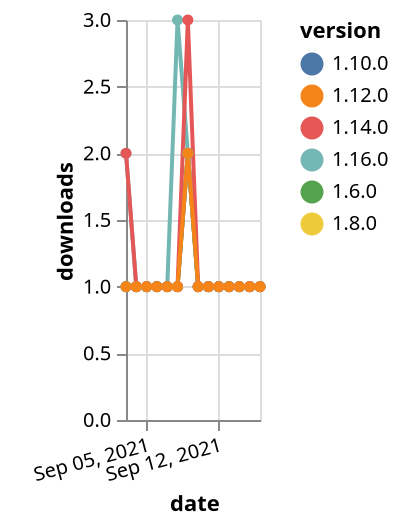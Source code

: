 {"$schema": "https://vega.github.io/schema/vega-lite/v5.json", "description": "A simple bar chart with embedded data.", "data": {"values": [{"date": "2021-09-03", "total": 235, "delta": 1, "version": "1.6.0"}, {"date": "2021-09-04", "total": 236, "delta": 1, "version": "1.6.0"}, {"date": "2021-09-05", "total": 237, "delta": 1, "version": "1.6.0"}, {"date": "2021-09-06", "total": 238, "delta": 1, "version": "1.6.0"}, {"date": "2021-09-07", "total": 239, "delta": 1, "version": "1.6.0"}, {"date": "2021-09-08", "total": 240, "delta": 1, "version": "1.6.0"}, {"date": "2021-09-09", "total": 242, "delta": 2, "version": "1.6.0"}, {"date": "2021-09-10", "total": 243, "delta": 1, "version": "1.6.0"}, {"date": "2021-09-11", "total": 244, "delta": 1, "version": "1.6.0"}, {"date": "2021-09-12", "total": 245, "delta": 1, "version": "1.6.0"}, {"date": "2021-09-13", "total": 246, "delta": 1, "version": "1.6.0"}, {"date": "2021-09-14", "total": 247, "delta": 1, "version": "1.6.0"}, {"date": "2021-09-15", "total": 248, "delta": 1, "version": "1.6.0"}, {"date": "2021-09-16", "total": 249, "delta": 1, "version": "1.6.0"}, {"date": "2021-09-03", "total": 198, "delta": 1, "version": "1.8.0"}, {"date": "2021-09-04", "total": 199, "delta": 1, "version": "1.8.0"}, {"date": "2021-09-05", "total": 200, "delta": 1, "version": "1.8.0"}, {"date": "2021-09-06", "total": 201, "delta": 1, "version": "1.8.0"}, {"date": "2021-09-07", "total": 202, "delta": 1, "version": "1.8.0"}, {"date": "2021-09-08", "total": 203, "delta": 1, "version": "1.8.0"}, {"date": "2021-09-09", "total": 205, "delta": 2, "version": "1.8.0"}, {"date": "2021-09-10", "total": 206, "delta": 1, "version": "1.8.0"}, {"date": "2021-09-11", "total": 207, "delta": 1, "version": "1.8.0"}, {"date": "2021-09-12", "total": 208, "delta": 1, "version": "1.8.0"}, {"date": "2021-09-13", "total": 209, "delta": 1, "version": "1.8.0"}, {"date": "2021-09-14", "total": 210, "delta": 1, "version": "1.8.0"}, {"date": "2021-09-15", "total": 211, "delta": 1, "version": "1.8.0"}, {"date": "2021-09-16", "total": 212, "delta": 1, "version": "1.8.0"}, {"date": "2021-09-03", "total": 182, "delta": 1, "version": "1.10.0"}, {"date": "2021-09-04", "total": 183, "delta": 1, "version": "1.10.0"}, {"date": "2021-09-05", "total": 184, "delta": 1, "version": "1.10.0"}, {"date": "2021-09-06", "total": 185, "delta": 1, "version": "1.10.0"}, {"date": "2021-09-07", "total": 186, "delta": 1, "version": "1.10.0"}, {"date": "2021-09-08", "total": 187, "delta": 1, "version": "1.10.0"}, {"date": "2021-09-09", "total": 189, "delta": 2, "version": "1.10.0"}, {"date": "2021-09-10", "total": 190, "delta": 1, "version": "1.10.0"}, {"date": "2021-09-11", "total": 191, "delta": 1, "version": "1.10.0"}, {"date": "2021-09-12", "total": 192, "delta": 1, "version": "1.10.0"}, {"date": "2021-09-13", "total": 193, "delta": 1, "version": "1.10.0"}, {"date": "2021-09-14", "total": 194, "delta": 1, "version": "1.10.0"}, {"date": "2021-09-15", "total": 195, "delta": 1, "version": "1.10.0"}, {"date": "2021-09-16", "total": 196, "delta": 1, "version": "1.10.0"}, {"date": "2021-09-03", "total": 123, "delta": 2, "version": "1.16.0"}, {"date": "2021-09-04", "total": 124, "delta": 1, "version": "1.16.0"}, {"date": "2021-09-05", "total": 125, "delta": 1, "version": "1.16.0"}, {"date": "2021-09-06", "total": 126, "delta": 1, "version": "1.16.0"}, {"date": "2021-09-07", "total": 127, "delta": 1, "version": "1.16.0"}, {"date": "2021-09-08", "total": 130, "delta": 3, "version": "1.16.0"}, {"date": "2021-09-09", "total": 132, "delta": 2, "version": "1.16.0"}, {"date": "2021-09-10", "total": 133, "delta": 1, "version": "1.16.0"}, {"date": "2021-09-11", "total": 134, "delta": 1, "version": "1.16.0"}, {"date": "2021-09-12", "total": 135, "delta": 1, "version": "1.16.0"}, {"date": "2021-09-13", "total": 136, "delta": 1, "version": "1.16.0"}, {"date": "2021-09-14", "total": 137, "delta": 1, "version": "1.16.0"}, {"date": "2021-09-15", "total": 138, "delta": 1, "version": "1.16.0"}, {"date": "2021-09-16", "total": 139, "delta": 1, "version": "1.16.0"}, {"date": "2021-09-03", "total": 175, "delta": 2, "version": "1.14.0"}, {"date": "2021-09-04", "total": 176, "delta": 1, "version": "1.14.0"}, {"date": "2021-09-05", "total": 177, "delta": 1, "version": "1.14.0"}, {"date": "2021-09-06", "total": 178, "delta": 1, "version": "1.14.0"}, {"date": "2021-09-07", "total": 179, "delta": 1, "version": "1.14.0"}, {"date": "2021-09-08", "total": 180, "delta": 1, "version": "1.14.0"}, {"date": "2021-09-09", "total": 183, "delta": 3, "version": "1.14.0"}, {"date": "2021-09-10", "total": 184, "delta": 1, "version": "1.14.0"}, {"date": "2021-09-11", "total": 185, "delta": 1, "version": "1.14.0"}, {"date": "2021-09-12", "total": 186, "delta": 1, "version": "1.14.0"}, {"date": "2021-09-13", "total": 187, "delta": 1, "version": "1.14.0"}, {"date": "2021-09-14", "total": 188, "delta": 1, "version": "1.14.0"}, {"date": "2021-09-15", "total": 189, "delta": 1, "version": "1.14.0"}, {"date": "2021-09-16", "total": 190, "delta": 1, "version": "1.14.0"}, {"date": "2021-09-03", "total": 153, "delta": 1, "version": "1.12.0"}, {"date": "2021-09-04", "total": 154, "delta": 1, "version": "1.12.0"}, {"date": "2021-09-05", "total": 155, "delta": 1, "version": "1.12.0"}, {"date": "2021-09-06", "total": 156, "delta": 1, "version": "1.12.0"}, {"date": "2021-09-07", "total": 157, "delta": 1, "version": "1.12.0"}, {"date": "2021-09-08", "total": 158, "delta": 1, "version": "1.12.0"}, {"date": "2021-09-09", "total": 160, "delta": 2, "version": "1.12.0"}, {"date": "2021-09-10", "total": 161, "delta": 1, "version": "1.12.0"}, {"date": "2021-09-11", "total": 162, "delta": 1, "version": "1.12.0"}, {"date": "2021-09-12", "total": 163, "delta": 1, "version": "1.12.0"}, {"date": "2021-09-13", "total": 164, "delta": 1, "version": "1.12.0"}, {"date": "2021-09-14", "total": 165, "delta": 1, "version": "1.12.0"}, {"date": "2021-09-15", "total": 166, "delta": 1, "version": "1.12.0"}, {"date": "2021-09-16", "total": 167, "delta": 1, "version": "1.12.0"}]}, "width": "container", "mark": {"type": "line", "point": {"filled": true}}, "encoding": {"x": {"field": "date", "type": "temporal", "timeUnit": "yearmonthdate", "title": "date", "axis": {"labelAngle": -15}}, "y": {"field": "delta", "type": "quantitative", "title": "downloads"}, "color": {"field": "version", "type": "nominal"}, "tooltip": {"field": "delta"}}}